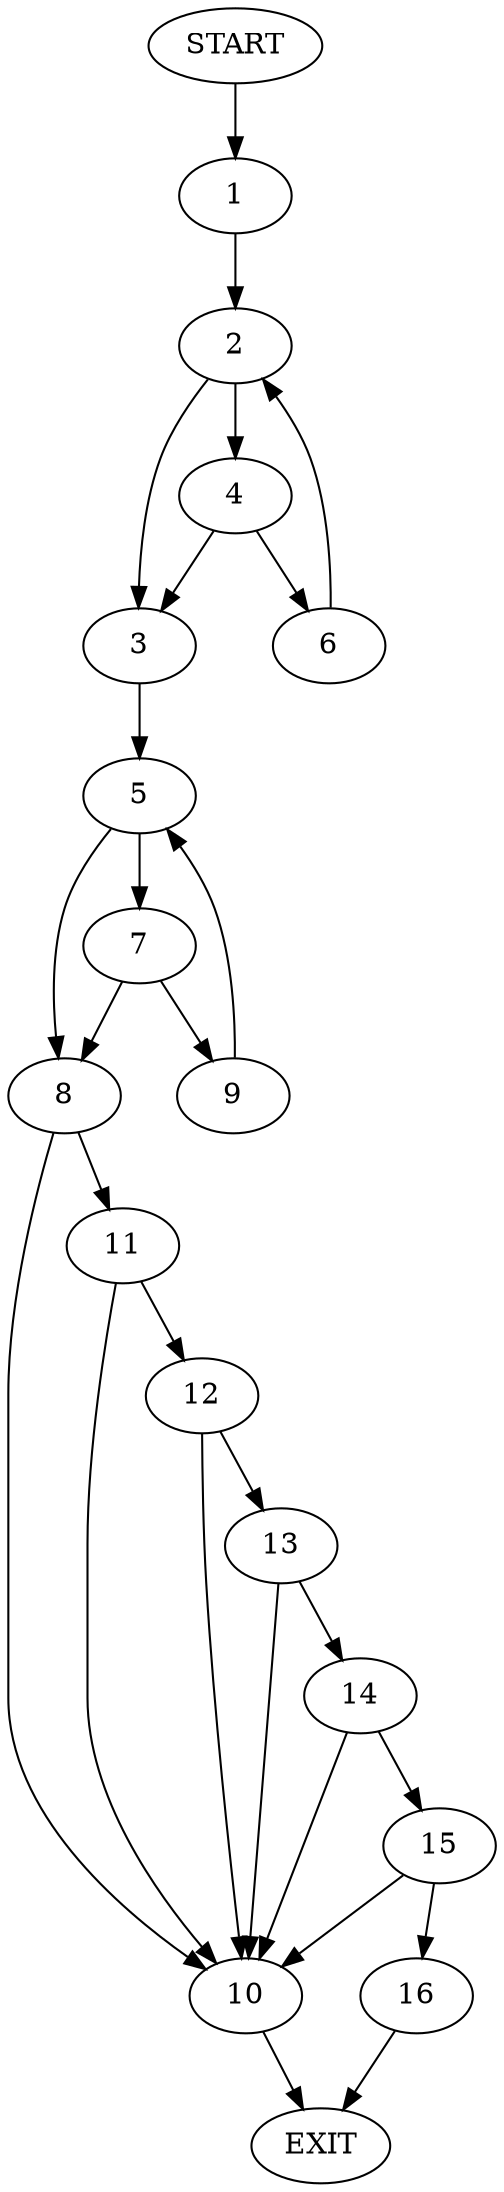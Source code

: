 digraph {
0 [label="START"]
17 [label="EXIT"]
0 -> 1
1 -> 2
2 -> 3
2 -> 4
3 -> 5
4 -> 3
4 -> 6
6 -> 2
5 -> 7
5 -> 8
7 -> 9
7 -> 8
8 -> 10
8 -> 11
9 -> 5
11 -> 12
11 -> 10
10 -> 17
12 -> 13
12 -> 10
13 -> 10
13 -> 14
14 -> 15
14 -> 10
15 -> 16
15 -> 10
16 -> 17
}
